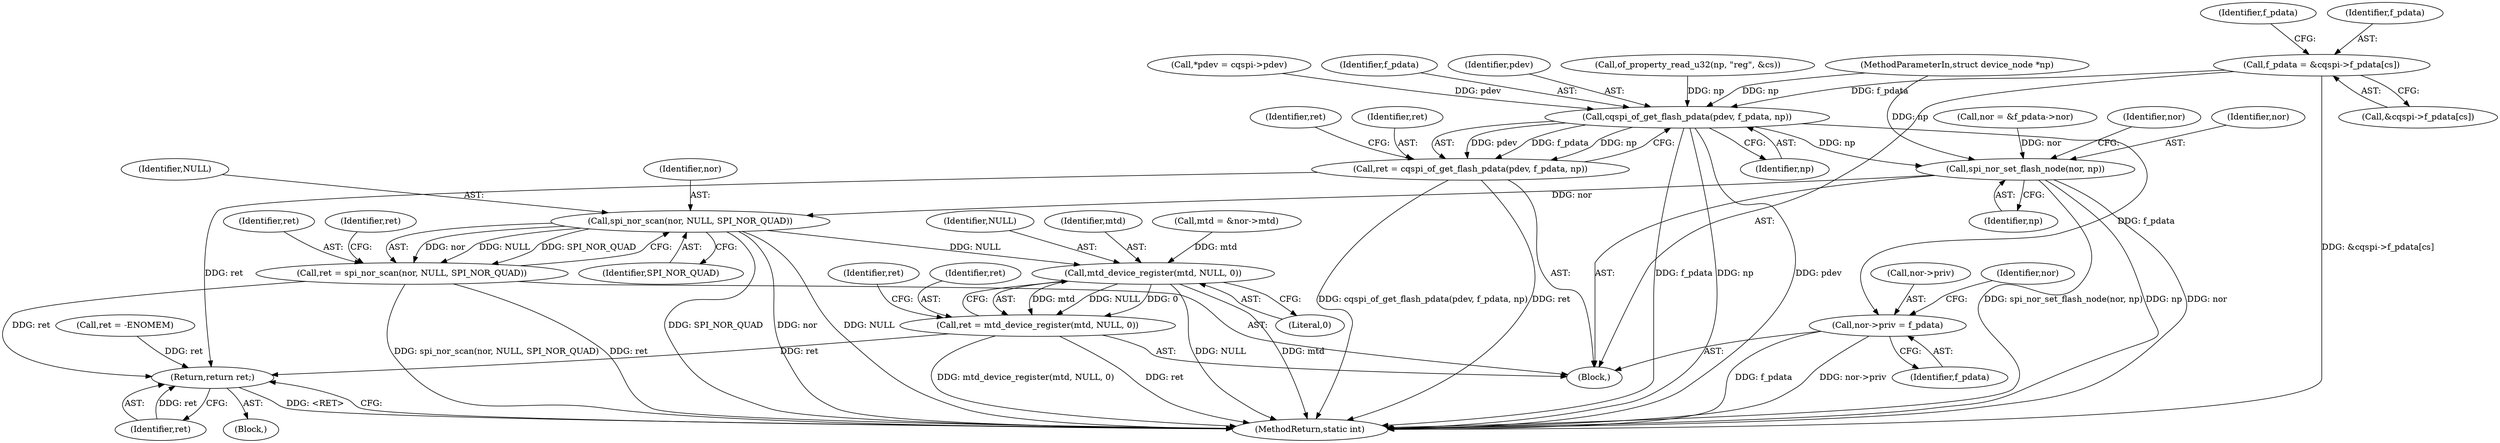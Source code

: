 digraph "0_linux_193e87143c290ec16838f5368adc0e0bc94eb931@array" {
"1000146" [label="(Call,f_pdata = &cqspi->f_pdata[cs])"];
"1000166" [label="(Call,cqspi_of_get_flash_pdata(pdev, f_pdata, np))"];
"1000164" [label="(Call,ret = cqspi_of_get_flash_pdata(pdev, f_pdata, np))"];
"1000314" [label="(Return,return ret;)"];
"1000195" [label="(Call,spi_nor_set_flash_node(nor, np))"];
"1000262" [label="(Call,spi_nor_scan(nor, NULL, SPI_NOR_QUAD))"];
"1000260" [label="(Call,ret = spi_nor_scan(nor, NULL, SPI_NOR_QUAD))"];
"1000271" [label="(Call,mtd_device_register(mtd, NULL, 0))"];
"1000269" [label="(Call,ret = mtd_device_register(mtd, NULL, 0))"];
"1000198" [label="(Call,nor->priv = f_pdata)"];
"1000166" [label="(Call,cqspi_of_get_flash_pdata(pdev, f_pdata, np))"];
"1000198" [label="(Call,nor->priv = f_pdata)"];
"1000263" [label="(Identifier,nor)"];
"1000104" [label="(Block,)"];
"1000274" [label="(Literal,0)"];
"1000103" [label="(MethodParameterIn,struct device_node *np)"];
"1000269" [label="(Call,ret = mtd_device_register(mtd, NULL, 0))"];
"1000197" [label="(Identifier,np)"];
"1000273" [label="(Identifier,NULL)"];
"1000156" [label="(Identifier,f_pdata)"];
"1000146" [label="(Call,f_pdata = &cqspi->f_pdata[cs])"];
"1000261" [label="(Identifier,ret)"];
"1000272" [label="(Identifier,mtd)"];
"1000202" [label="(Identifier,f_pdata)"];
"1000265" [label="(Identifier,SPI_NOR_QUAD)"];
"1000315" [label="(Identifier,ret)"];
"1000271" [label="(Call,mtd_device_register(mtd, NULL, 0))"];
"1000199" [label="(Call,nor->priv)"];
"1000169" [label="(Identifier,np)"];
"1000179" [label="(Call,mtd = &nor->mtd)"];
"1000148" [label="(Call,&cqspi->f_pdata[cs])"];
"1000165" [label="(Identifier,ret)"];
"1000168" [label="(Identifier,f_pdata)"];
"1000200" [label="(Identifier,nor)"];
"1000314" [label="(Return,return ret;)"];
"1000264" [label="(Identifier,NULL)"];
"1000167" [label="(Identifier,pdev)"];
"1000205" [label="(Identifier,nor)"];
"1000196" [label="(Identifier,nor)"];
"1000262" [label="(Call,spi_nor_scan(nor, NULL, SPI_NOR_QUAD))"];
"1000270" [label="(Identifier,ret)"];
"1000260" [label="(Call,ret = spi_nor_scan(nor, NULL, SPI_NOR_QUAD))"];
"1000164" [label="(Call,ret = cqspi_of_get_flash_pdata(pdev, f_pdata, np))"];
"1000195" [label="(Call,spi_nor_set_flash_node(nor, np))"];
"1000173" [label="(Call,nor = &f_pdata->nor)"];
"1000147" [label="(Identifier,f_pdata)"];
"1000126" [label="(Call,of_property_read_u32(np, \"reg\", &cs))"];
"1000316" [label="(MethodReturn,static int)"];
"1000106" [label="(Call,*pdev = cqspi->pdev)"];
"1000276" [label="(Identifier,ret)"];
"1000267" [label="(Identifier,ret)"];
"1000171" [label="(Identifier,ret)"];
"1000124" [label="(Block,)"];
"1000255" [label="(Call,ret = -ENOMEM)"];
"1000146" -> "1000124"  [label="AST: "];
"1000146" -> "1000148"  [label="CFG: "];
"1000147" -> "1000146"  [label="AST: "];
"1000148" -> "1000146"  [label="AST: "];
"1000156" -> "1000146"  [label="CFG: "];
"1000146" -> "1000316"  [label="DDG: &cqspi->f_pdata[cs]"];
"1000146" -> "1000166"  [label="DDG: f_pdata"];
"1000166" -> "1000164"  [label="AST: "];
"1000166" -> "1000169"  [label="CFG: "];
"1000167" -> "1000166"  [label="AST: "];
"1000168" -> "1000166"  [label="AST: "];
"1000169" -> "1000166"  [label="AST: "];
"1000164" -> "1000166"  [label="CFG: "];
"1000166" -> "1000316"  [label="DDG: f_pdata"];
"1000166" -> "1000316"  [label="DDG: np"];
"1000166" -> "1000316"  [label="DDG: pdev"];
"1000166" -> "1000164"  [label="DDG: pdev"];
"1000166" -> "1000164"  [label="DDG: f_pdata"];
"1000166" -> "1000164"  [label="DDG: np"];
"1000106" -> "1000166"  [label="DDG: pdev"];
"1000126" -> "1000166"  [label="DDG: np"];
"1000103" -> "1000166"  [label="DDG: np"];
"1000166" -> "1000195"  [label="DDG: np"];
"1000166" -> "1000198"  [label="DDG: f_pdata"];
"1000164" -> "1000124"  [label="AST: "];
"1000165" -> "1000164"  [label="AST: "];
"1000171" -> "1000164"  [label="CFG: "];
"1000164" -> "1000316"  [label="DDG: cqspi_of_get_flash_pdata(pdev, f_pdata, np)"];
"1000164" -> "1000316"  [label="DDG: ret"];
"1000164" -> "1000314"  [label="DDG: ret"];
"1000314" -> "1000104"  [label="AST: "];
"1000314" -> "1000315"  [label="CFG: "];
"1000315" -> "1000314"  [label="AST: "];
"1000316" -> "1000314"  [label="CFG: "];
"1000314" -> "1000316"  [label="DDG: <RET>"];
"1000315" -> "1000314"  [label="DDG: ret"];
"1000269" -> "1000314"  [label="DDG: ret"];
"1000260" -> "1000314"  [label="DDG: ret"];
"1000255" -> "1000314"  [label="DDG: ret"];
"1000195" -> "1000124"  [label="AST: "];
"1000195" -> "1000197"  [label="CFG: "];
"1000196" -> "1000195"  [label="AST: "];
"1000197" -> "1000195"  [label="AST: "];
"1000200" -> "1000195"  [label="CFG: "];
"1000195" -> "1000316"  [label="DDG: spi_nor_set_flash_node(nor, np)"];
"1000195" -> "1000316"  [label="DDG: np"];
"1000195" -> "1000316"  [label="DDG: nor"];
"1000173" -> "1000195"  [label="DDG: nor"];
"1000103" -> "1000195"  [label="DDG: np"];
"1000195" -> "1000262"  [label="DDG: nor"];
"1000262" -> "1000260"  [label="AST: "];
"1000262" -> "1000265"  [label="CFG: "];
"1000263" -> "1000262"  [label="AST: "];
"1000264" -> "1000262"  [label="AST: "];
"1000265" -> "1000262"  [label="AST: "];
"1000260" -> "1000262"  [label="CFG: "];
"1000262" -> "1000316"  [label="DDG: SPI_NOR_QUAD"];
"1000262" -> "1000316"  [label="DDG: nor"];
"1000262" -> "1000316"  [label="DDG: NULL"];
"1000262" -> "1000260"  [label="DDG: nor"];
"1000262" -> "1000260"  [label="DDG: NULL"];
"1000262" -> "1000260"  [label="DDG: SPI_NOR_QUAD"];
"1000262" -> "1000271"  [label="DDG: NULL"];
"1000260" -> "1000124"  [label="AST: "];
"1000261" -> "1000260"  [label="AST: "];
"1000267" -> "1000260"  [label="CFG: "];
"1000260" -> "1000316"  [label="DDG: spi_nor_scan(nor, NULL, SPI_NOR_QUAD)"];
"1000260" -> "1000316"  [label="DDG: ret"];
"1000271" -> "1000269"  [label="AST: "];
"1000271" -> "1000274"  [label="CFG: "];
"1000272" -> "1000271"  [label="AST: "];
"1000273" -> "1000271"  [label="AST: "];
"1000274" -> "1000271"  [label="AST: "];
"1000269" -> "1000271"  [label="CFG: "];
"1000271" -> "1000316"  [label="DDG: NULL"];
"1000271" -> "1000316"  [label="DDG: mtd"];
"1000271" -> "1000269"  [label="DDG: mtd"];
"1000271" -> "1000269"  [label="DDG: NULL"];
"1000271" -> "1000269"  [label="DDG: 0"];
"1000179" -> "1000271"  [label="DDG: mtd"];
"1000269" -> "1000124"  [label="AST: "];
"1000270" -> "1000269"  [label="AST: "];
"1000276" -> "1000269"  [label="CFG: "];
"1000269" -> "1000316"  [label="DDG: ret"];
"1000269" -> "1000316"  [label="DDG: mtd_device_register(mtd, NULL, 0)"];
"1000198" -> "1000124"  [label="AST: "];
"1000198" -> "1000202"  [label="CFG: "];
"1000199" -> "1000198"  [label="AST: "];
"1000202" -> "1000198"  [label="AST: "];
"1000205" -> "1000198"  [label="CFG: "];
"1000198" -> "1000316"  [label="DDG: nor->priv"];
"1000198" -> "1000316"  [label="DDG: f_pdata"];
}
